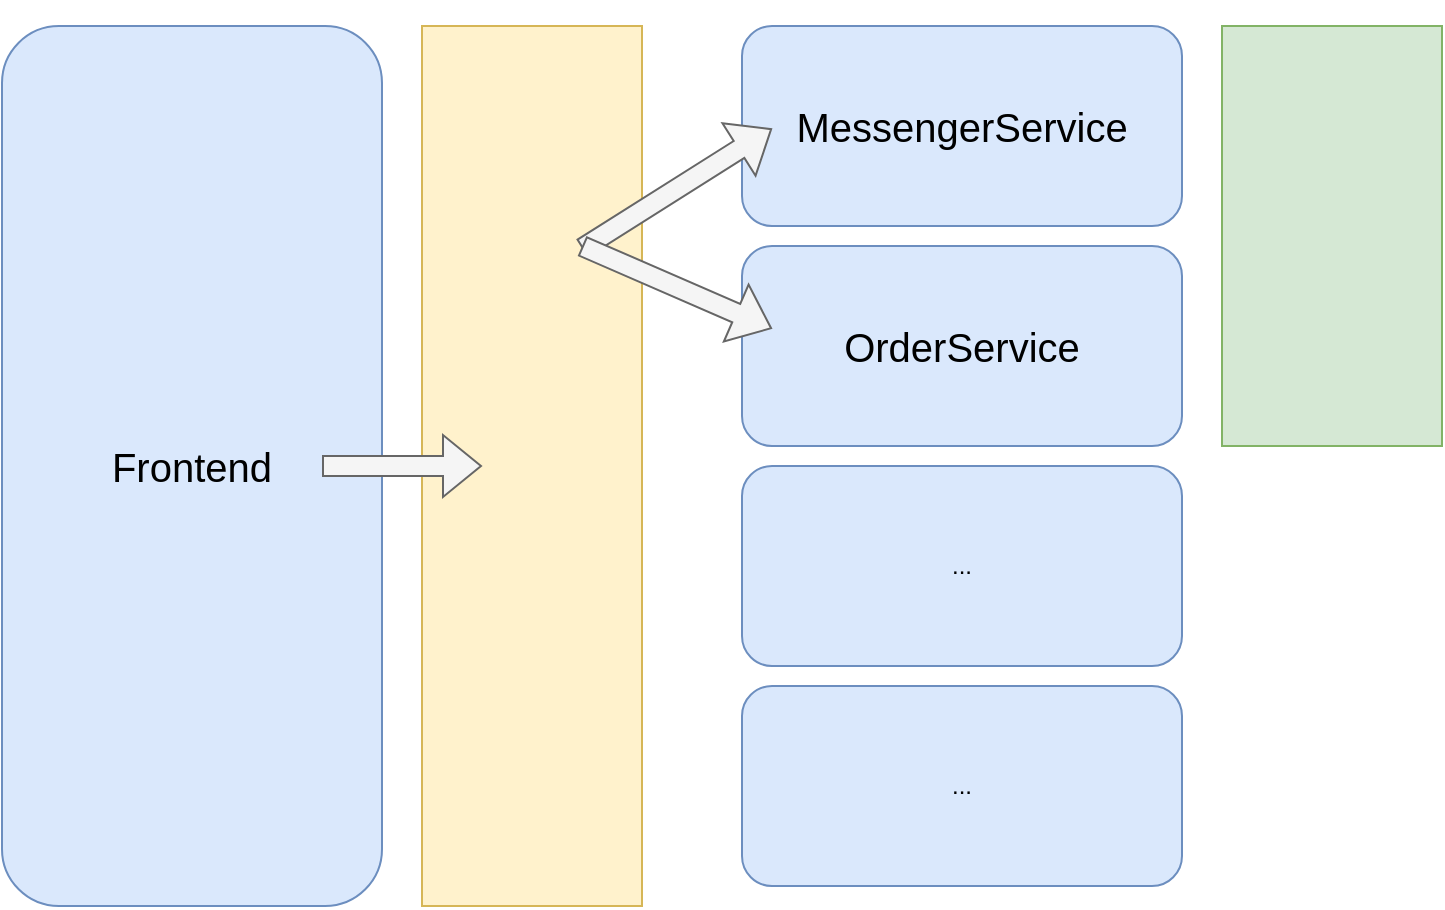 <mxfile version="16.1.0" type="device"><diagram id="YCOLCm8OCf-b1LVxrb-U" name="Page-1"><mxGraphModel dx="1422" dy="792" grid="1" gridSize="10" guides="1" tooltips="1" connect="1" arrows="1" fold="1" page="1" pageScale="1" pageWidth="850" pageHeight="1100" math="0" shadow="0"><root><mxCell id="0"/><mxCell id="1" parent="0"/><mxCell id="swEc4OoW-9KKwn1-pwx1-1" value="" style="rounded=0;whiteSpace=wrap;html=1;fillColor=#fff2cc;strokeColor=#d6b656;" vertex="1" parent="1"><mxGeometry x="250" y="160" width="110" height="440" as="geometry"/></mxCell><mxCell id="swEc4OoW-9KKwn1-pwx1-2" value="&lt;font style=&quot;font-size: 20px&quot;&gt;MessengerService&lt;/font&gt;" style="rounded=1;whiteSpace=wrap;html=1;fillColor=#dae8fc;strokeColor=#6c8ebf;" vertex="1" parent="1"><mxGeometry x="410" y="160" width="220" height="100" as="geometry"/></mxCell><mxCell id="swEc4OoW-9KKwn1-pwx1-3" value="&lt;font style=&quot;font-size: 20px&quot;&gt;OrderService&lt;/font&gt;" style="rounded=1;whiteSpace=wrap;html=1;fillColor=#dae8fc;strokeColor=#6c8ebf;" vertex="1" parent="1"><mxGeometry x="410" y="270" width="220" height="100" as="geometry"/></mxCell><mxCell id="swEc4OoW-9KKwn1-pwx1-4" value="" style="rounded=0;whiteSpace=wrap;html=1;fillColor=#d5e8d4;strokeColor=#82b366;" vertex="1" parent="1"><mxGeometry x="650" y="160" width="110" height="210" as="geometry"/></mxCell><mxCell id="swEc4OoW-9KKwn1-pwx1-5" value="&lt;font style=&quot;font-size: 20px&quot;&gt;Frontend&lt;/font&gt;" style="rounded=1;whiteSpace=wrap;html=1;fillColor=#dae8fc;strokeColor=#6c8ebf;" vertex="1" parent="1"><mxGeometry x="40" y="160" width="190" height="440" as="geometry"/></mxCell><mxCell id="swEc4OoW-9KKwn1-pwx1-6" value="" style="shape=image;verticalLabelPosition=bottom;labelBackgroundColor=#ffffff;verticalAlign=top;aspect=fixed;imageAspect=0;image=https://upload.wikimedia.org/wikipedia/commons/thumb/7/71/RabbitMQ_logo.svg/1280px-RabbitMQ_logo.svg.png;" vertex="1" parent="1"><mxGeometry x="260" y="193.15" width="90" height="14.2" as="geometry"/></mxCell><mxCell id="swEc4OoW-9KKwn1-pwx1-8" value="" style="shape=image;verticalLabelPosition=bottom;labelBackgroundColor=#ffffff;verticalAlign=top;aspect=fixed;imageAspect=0;image=https://icon-library.com/images/phoenix-icon/phoenix-icon-20.jpg;" vertex="1" parent="1"><mxGeometry x="160" y="180" width="50" height="50" as="geometry"/></mxCell><mxCell id="swEc4OoW-9KKwn1-pwx1-9" value="" style="shape=image;verticalLabelPosition=bottom;labelBackgroundColor=#ffffff;verticalAlign=top;aspect=fixed;imageAspect=0;image=https://img.icons8.com/color/480/nodejs.png;" vertex="1" parent="1"><mxGeometry x="560" y="147.35" width="60" height="60" as="geometry"/></mxCell><mxCell id="swEc4OoW-9KKwn1-pwx1-10" value="" style="shape=image;verticalLabelPosition=bottom;labelBackgroundColor=#ffffff;verticalAlign=top;aspect=fixed;imageAspect=0;image=https://img.icons8.com/color/480/nodejs.png;" vertex="1" parent="1"><mxGeometry x="560" y="260" width="60" height="60" as="geometry"/></mxCell><mxCell id="swEc4OoW-9KKwn1-pwx1-11" value="" style="shape=image;verticalLabelPosition=bottom;labelBackgroundColor=#ffffff;verticalAlign=top;aspect=fixed;imageAspect=0;image=https://cdn.iconscout.com/icon/free/png-256/mongodb-226029.png;" vertex="1" parent="1"><mxGeometry x="658.68" y="218.67" width="92.65" height="92.65" as="geometry"/></mxCell><mxCell id="swEc4OoW-9KKwn1-pwx1-12" value="" style="shape=flexArrow;endArrow=classic;html=1;rounded=0;fontSize=20;fillColor=#f5f5f5;strokeColor=#666666;" edge="1" parent="1"><mxGeometry width="50" height="50" relative="1" as="geometry"><mxPoint x="200" y="380" as="sourcePoint"/><mxPoint x="280" y="380" as="targetPoint"/></mxGeometry></mxCell><mxCell id="swEc4OoW-9KKwn1-pwx1-13" value="" style="shape=flexArrow;endArrow=classic;html=1;rounded=0;fontSize=20;fillColor=#f5f5f5;strokeColor=#666666;" edge="1" parent="1"><mxGeometry width="50" height="50" relative="1" as="geometry"><mxPoint x="330" y="271.32" as="sourcePoint"/><mxPoint x="425" y="211.32" as="targetPoint"/></mxGeometry></mxCell><mxCell id="swEc4OoW-9KKwn1-pwx1-14" value="" style="shape=flexArrow;endArrow=classic;html=1;rounded=0;fontSize=20;fillColor=#f5f5f5;strokeColor=#666666;" edge="1" parent="1"><mxGeometry width="50" height="50" relative="1" as="geometry"><mxPoint x="330" y="270" as="sourcePoint"/><mxPoint x="425" y="311.32" as="targetPoint"/></mxGeometry></mxCell><mxCell id="swEc4OoW-9KKwn1-pwx1-17" value="..." style="rounded=1;whiteSpace=wrap;html=1;fillColor=#dae8fc;strokeColor=#6c8ebf;" vertex="1" parent="1"><mxGeometry x="410" y="380" width="220" height="100" as="geometry"/></mxCell><mxCell id="swEc4OoW-9KKwn1-pwx1-18" value="..." style="rounded=1;whiteSpace=wrap;html=1;fillColor=#dae8fc;strokeColor=#6c8ebf;" vertex="1" parent="1"><mxGeometry x="410" y="490" width="220" height="100" as="geometry"/></mxCell></root></mxGraphModel></diagram></mxfile>